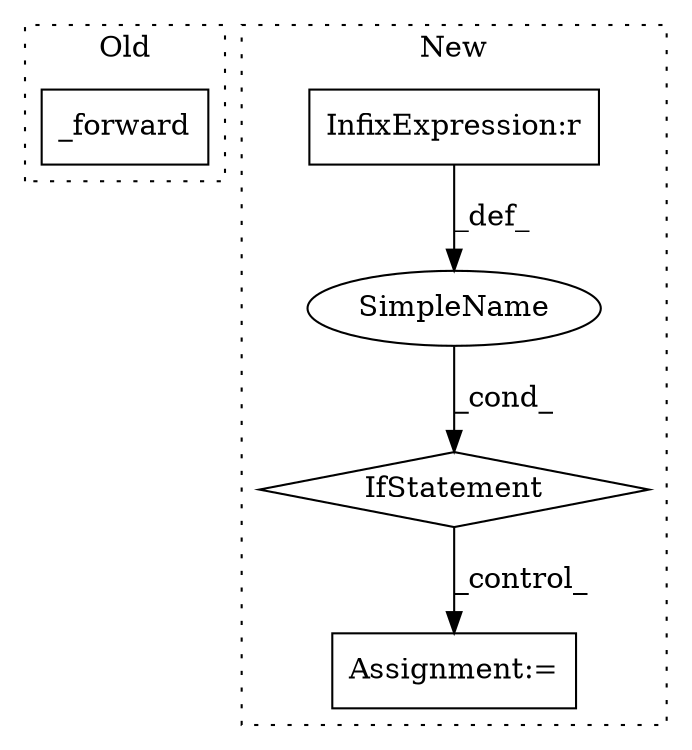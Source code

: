 digraph G {
subgraph cluster0 {
1 [label="_forward" a="32" s="28351,28366" l="9,1" shape="box"];
label = "Old";
style="dotted";
}
subgraph cluster1 {
2 [label="IfStatement" a="25" s="31172,31197" l="4,2" shape="diamond"];
3 [label="InfixExpression:r" a="27" s="31185" l="3" shape="box"];
4 [label="Assignment:=" a="7" s="31212" l="1" shape="box"];
5 [label="SimpleName" a="42" s="" l="" shape="ellipse"];
label = "New";
style="dotted";
}
2 -> 4 [label="_control_"];
3 -> 5 [label="_def_"];
5 -> 2 [label="_cond_"];
}